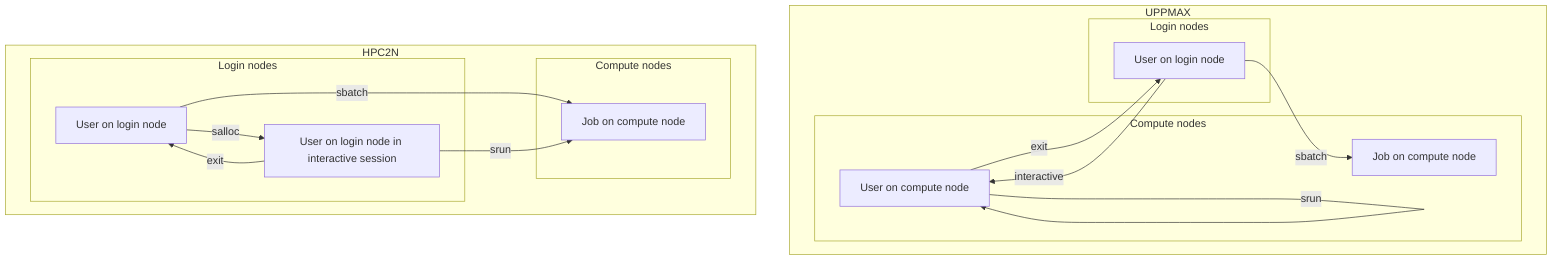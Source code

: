 graph TD
  subgraph uppmax[UPPMAX]
  subgraph login_node[Login nodes]
    user_on_login_node[User on login node]
  end

  subgraph compute_node[Compute nodes]
    user_on_computer_node[User on compute node]
    job_on_compute_node[Job on compute node]
  end
  end

  subgraph hpc2n[HPC2N]
  subgraph hpc2n_login_node[Login nodes]
    hpc2n_user_on_login_node[User on login node]
    hpc2n_user_in_interactive_mode[User on login node in interactive session]
  end

  subgraph hpc2n_compute_node[Compute nodes]
    hpcn2_job_on_compute_node[Job on compute node]
  end
  end

  user_on_login_node --> |interactive| user_on_computer_node
  user_on_login_node --> |sbatch| job_on_compute_node

  user_on_computer_node --> |exit| user_on_login_node
  user_on_computer_node --> |srun| user_on_computer_node


  hpc2n_user_on_login_node --> |salloc| hpc2n_user_in_interactive_mode
  hpc2n_user_in_interactive_mode --> |exit| hpc2n_user_on_login_node
  hpc2n_user_on_login_node --> |sbatch| hpcn2_job_on_compute_node
  hpc2n_user_in_interactive_mode --> |srun| hpcn2_job_on_compute_node